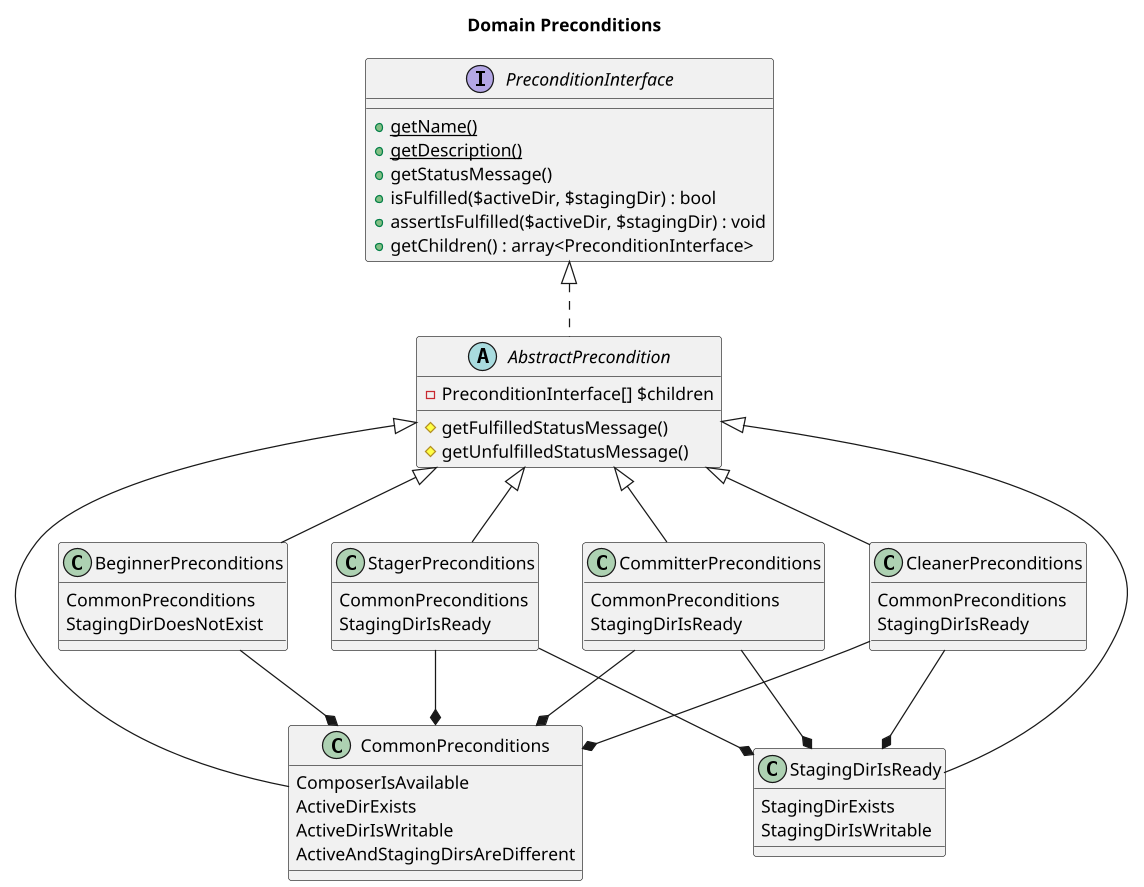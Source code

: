 @startuml

' This is the PlantUML (https://plantuml.com/) source used to generate
' the (somewhat pragmatic) UML diagram of the hierarchy of preconditions
' (Diagram.png). Said diagram can be regenerated from this source at
' https://plantuml-editor.kkeisuke.com/ or with the PhpStorm plugin at
' https://plugins.jetbrains.com/plugin/7017-plantuml-integration.

scale 1.25

title Domain Preconditions

interface PreconditionInterface {
    {static} +getName()
    {static} +getDescription()
    +getStatusMessage()
    +isFulfilled($activeDir, $stagingDir) : bool
    +assertIsFulfilled($activeDir, $stagingDir) : void
    +getChildren() : array<PreconditionInterface>
}

abstract AbstractPrecondition implements PreconditionInterface {
    -PreconditionInterface[] $children
    #getFulfilledStatusMessage()
    #getUnfulfilledStatusMessage()
}

class BeginnerPreconditions extends AbstractPrecondition {
    CommonPreconditions
    StagingDirDoesNotExist
}
BeginnerPreconditions --* CommonPreconditions

class StagerPreconditions extends AbstractPrecondition {
    CommonPreconditions
    StagingDirIsReady
}
StagerPreconditions --* CommonPreconditions
StagerPreconditions --* StagingDirIsReady

class CommitterPreconditions extends AbstractPrecondition {
    CommonPreconditions
    StagingDirIsReady
}
CommitterPreconditions --* CommonPreconditions
CommitterPreconditions --* StagingDirIsReady

class CleanerPreconditions extends AbstractPrecondition {
    CommonPreconditions
    StagingDirIsReady
}
CleanerPreconditions --* CommonPreconditions
CleanerPreconditions --* StagingDirIsReady

class CommonPreconditions extends AbstractPrecondition {
    ComposerIsAvailable
    ActiveDirExists
    ActiveDirIsWritable
    ActiveAndStagingDirsAreDifferent
}

class StagingDirIsReady extends AbstractPrecondition {
    StagingDirExists
    StagingDirIsWritable
}

@enduml
